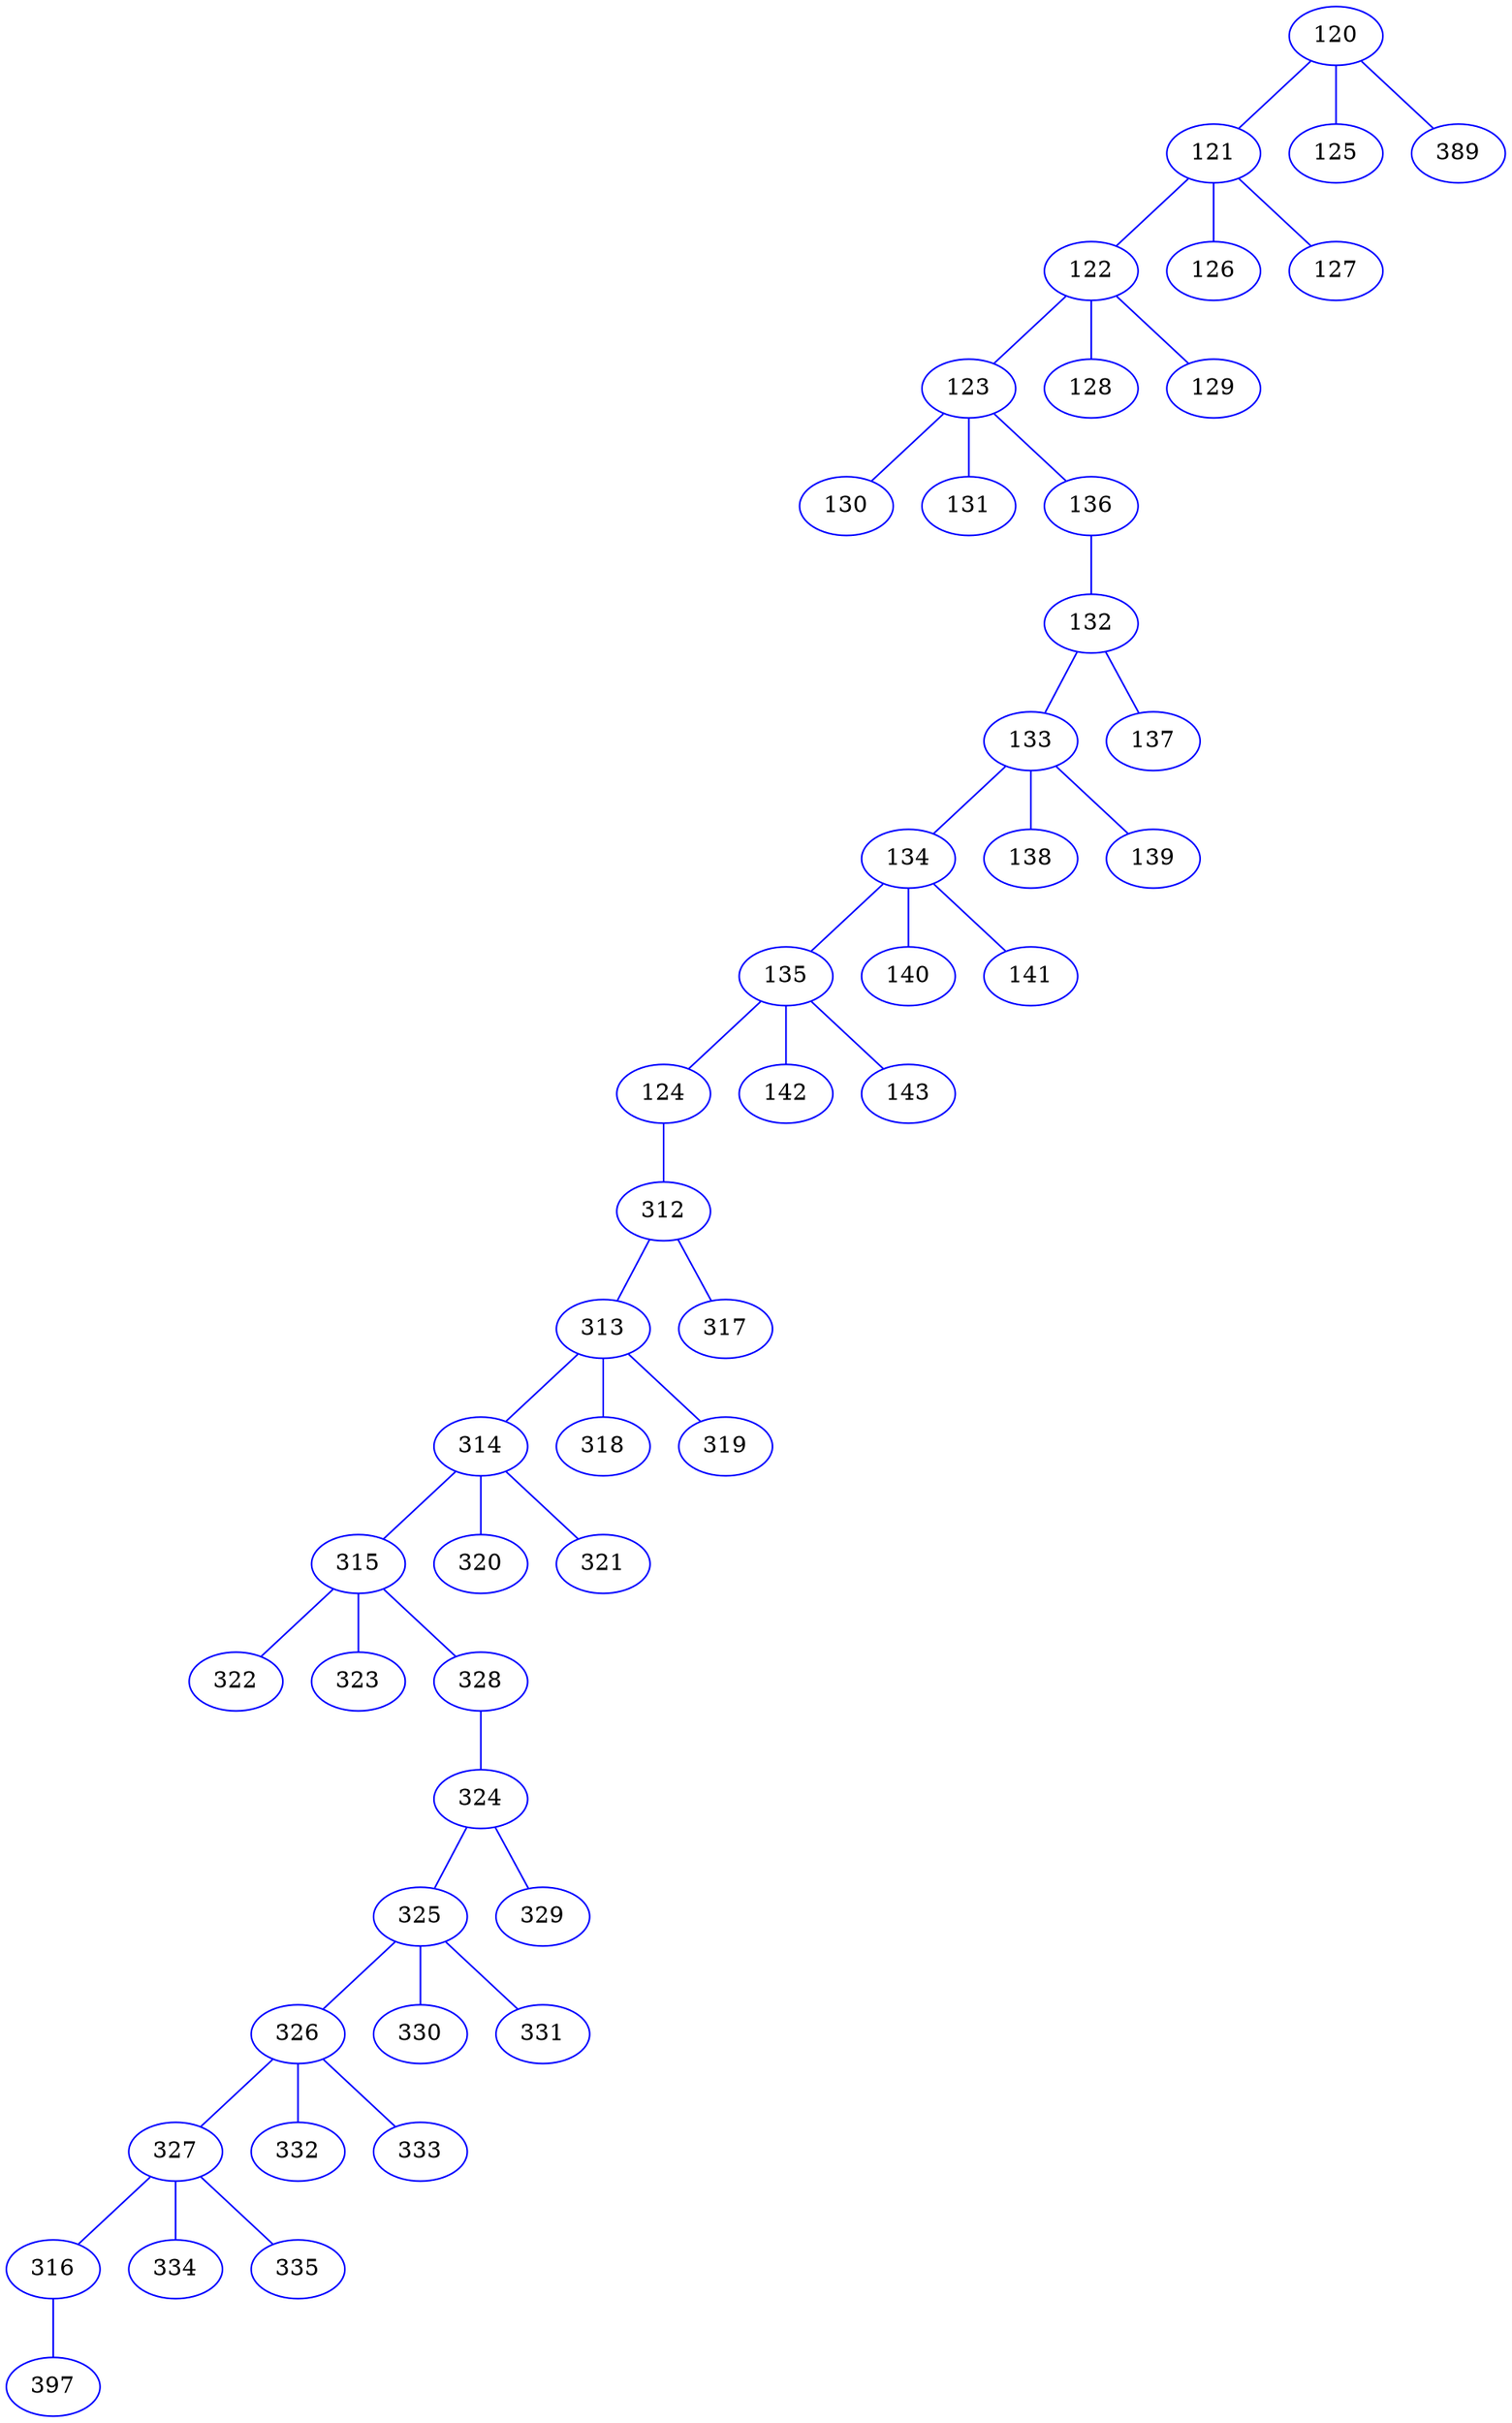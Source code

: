 strict graph "" {
	120	[color=blue];
	121	[color=blue];
	120 -- 121	[color=blue];
	125	[color=blue];
	120 -- 125	[color=blue];
	389	[color=blue];
	120 -- 389	[color=blue];
	122	[color=blue];
	121 -- 122	[color=blue];
	126	[color=blue];
	121 -- 126	[color=blue];
	127	[color=blue];
	121 -- 127	[color=blue];
	123	[color=blue];
	122 -- 123	[color=blue];
	128	[color=blue];
	122 -- 128	[color=blue];
	129	[color=blue];
	122 -- 129	[color=blue];
	130	[color=blue];
	123 -- 130	[color=blue];
	131	[color=blue];
	123 -- 131	[color=blue];
	136	[color=blue];
	123 -- 136	[color=blue];
	132	[color=blue];
	136 -- 132	[color=blue];
	133	[color=blue];
	132 -- 133	[color=blue];
	137	[color=blue];
	132 -- 137	[color=blue];
	134	[color=blue];
	133 -- 134	[color=blue];
	138	[color=blue];
	133 -- 138	[color=blue];
	139	[color=blue];
	133 -- 139	[color=blue];
	135	[color=blue];
	134 -- 135	[color=blue];
	140	[color=blue];
	134 -- 140	[color=blue];
	141	[color=blue];
	134 -- 141	[color=blue];
	124	[color=blue];
	135 -- 124	[color=blue];
	142	[color=blue];
	135 -- 142	[color=blue];
	143	[color=blue];
	135 -- 143	[color=blue];
	312	[color=blue];
	124 -- 312	[color=blue];
	313	[color=blue];
	312 -- 313	[color=blue];
	317	[color=blue];
	312 -- 317	[color=blue];
	314	[color=blue];
	313 -- 314	[color=blue];
	318	[color=blue];
	313 -- 318	[color=blue];
	319	[color=blue];
	313 -- 319	[color=blue];
	315	[color=blue];
	314 -- 315	[color=blue];
	320	[color=blue];
	314 -- 320	[color=blue];
	321	[color=blue];
	314 -- 321	[color=blue];
	322	[color=blue];
	315 -- 322	[color=blue];
	323	[color=blue];
	315 -- 323	[color=blue];
	328	[color=blue];
	315 -- 328	[color=blue];
	324	[color=blue];
	328 -- 324	[color=blue];
	325	[color=blue];
	324 -- 325	[color=blue];
	329	[color=blue];
	324 -- 329	[color=blue];
	326	[color=blue];
	325 -- 326	[color=blue];
	330	[color=blue];
	325 -- 330	[color=blue];
	331	[color=blue];
	325 -- 331	[color=blue];
	327	[color=blue];
	326 -- 327	[color=blue];
	332	[color=blue];
	326 -- 332	[color=blue];
	333	[color=blue];
	326 -- 333	[color=blue];
	316	[color=blue];
	327 -- 316	[color=blue];
	334	[color=blue];
	327 -- 334	[color=blue];
	335	[color=blue];
	327 -- 335	[color=blue];
	397	[color=blue];
	316 -- 397	[color=blue];
}
